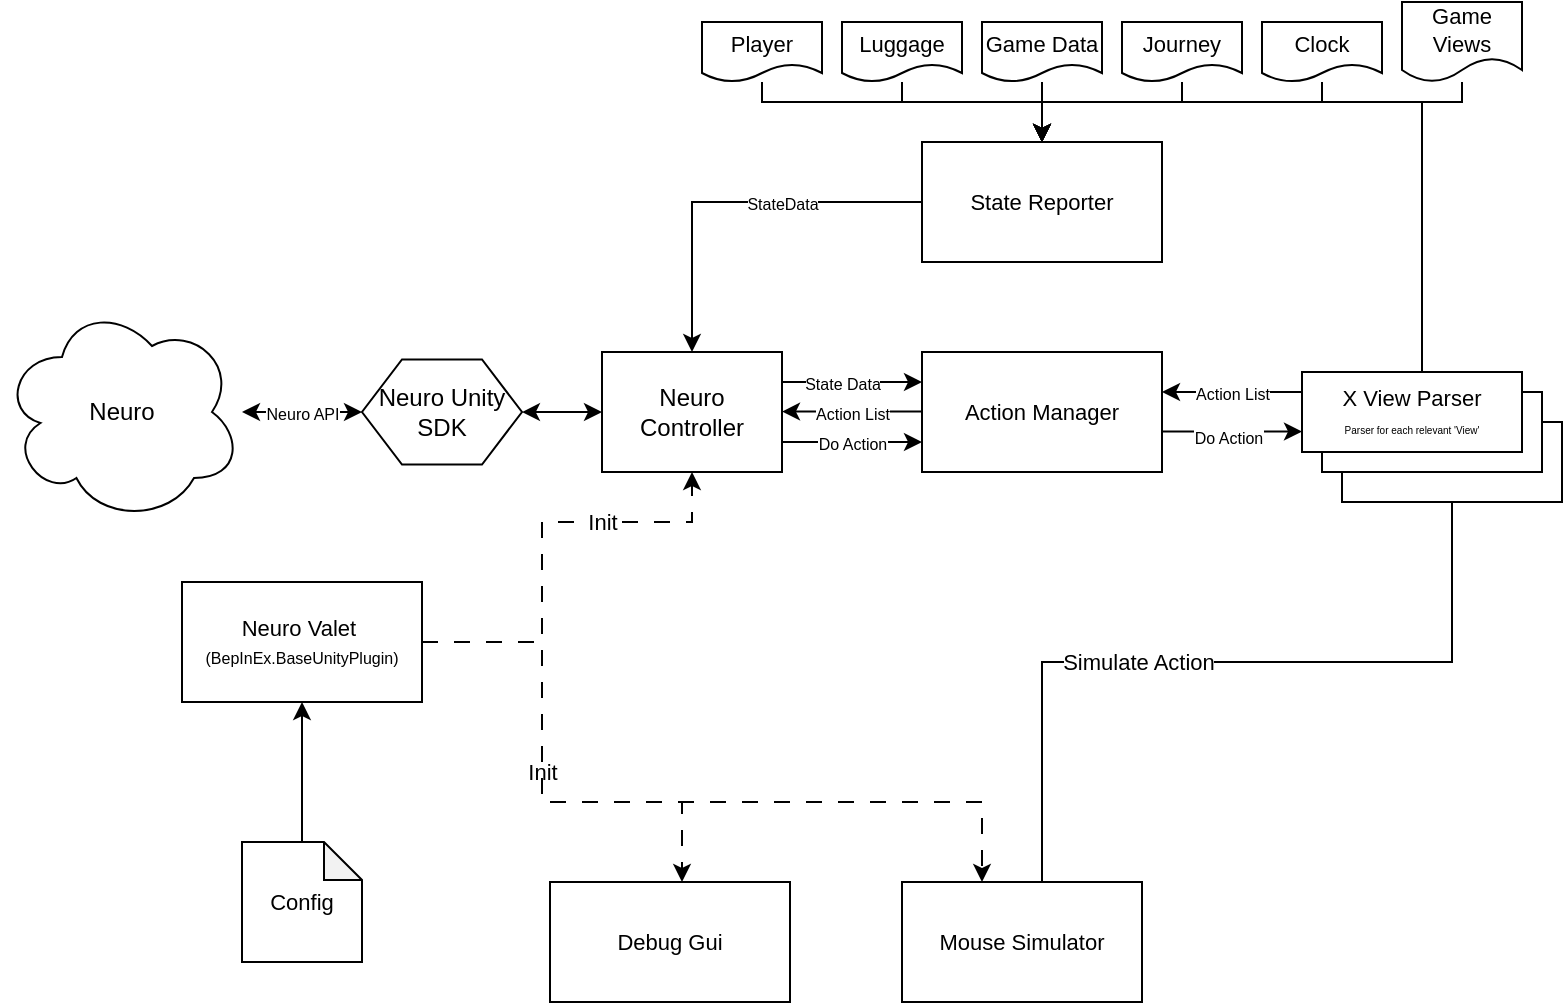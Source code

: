 <mxfile version="28.0.9">
  <diagram name="‫עמוד-1‬" id="l02C7UReTLEdAcKypzuA">
    <mxGraphModel dx="1455" dy="515" grid="1" gridSize="10" guides="1" tooltips="1" connect="1" arrows="1" fold="1" page="1" pageScale="1" pageWidth="827" pageHeight="1169" math="0" shadow="0">
      <root>
        <mxCell id="0" />
        <mxCell id="1" parent="0" />
        <mxCell id="Bq_EVa2V1ZL1fmEeLUb7-54" value="Simulate Action" style="edgeStyle=orthogonalEdgeStyle;shape=connector;rounded=0;orthogonalLoop=1;jettySize=auto;html=1;entryX=0.585;entryY=-0.002;entryDx=0;entryDy=0;strokeColor=default;align=center;verticalAlign=middle;fontFamily=Helvetica;fontSize=11;fontColor=default;labelBackgroundColor=default;startArrow=none;startFill=0;endArrow=classic;entryPerimeter=0;" edge="1" parent="1" source="Bq_EVa2V1ZL1fmEeLUb7-46" target="Bq_EVa2V1ZL1fmEeLUb7-15">
          <mxGeometry relative="1" as="geometry">
            <Array as="points">
              <mxPoint x="745" y="360" />
              <mxPoint x="540" y="360" />
              <mxPoint x="540" y="510" />
            </Array>
          </mxGeometry>
        </mxCell>
        <mxCell id="Bq_EVa2V1ZL1fmEeLUb7-46" value="" style="rounded=0;whiteSpace=wrap;html=1;fontFamily=Helvetica;fontSize=11;fontColor=default;labelBackgroundColor=default;" vertex="1" parent="1">
          <mxGeometry x="690" y="240" width="110" height="40" as="geometry" />
        </mxCell>
        <mxCell id="Bq_EVa2V1ZL1fmEeLUb7-47" value="" style="rounded=0;whiteSpace=wrap;html=1;fontFamily=Helvetica;fontSize=11;fontColor=default;labelBackgroundColor=default;" vertex="1" parent="1">
          <mxGeometry x="680" y="225" width="110" height="40" as="geometry" />
        </mxCell>
        <mxCell id="Bq_EVa2V1ZL1fmEeLUb7-1" value="Neuro" style="ellipse;shape=cloud;whiteSpace=wrap;html=1;" vertex="1" parent="1">
          <mxGeometry x="20" y="180" width="120" height="110" as="geometry" />
        </mxCell>
        <mxCell id="Bq_EVa2V1ZL1fmEeLUb7-4" value="&lt;font style=&quot;font-size: 8px;&quot;&gt;Neuro API&lt;/font&gt;" style="edgeStyle=orthogonalEdgeStyle;rounded=0;orthogonalLoop=1;jettySize=auto;html=1;startArrow=classic;startFill=1;exitX=0;exitY=0.5;exitDx=0;exitDy=0;" edge="1" parent="1" source="Bq_EVa2V1ZL1fmEeLUb7-6" target="Bq_EVa2V1ZL1fmEeLUb7-1">
          <mxGeometry relative="1" as="geometry">
            <mxPoint x="230" y="235" as="sourcePoint" />
          </mxGeometry>
        </mxCell>
        <mxCell id="Bq_EVa2V1ZL1fmEeLUb7-8" style="edgeStyle=orthogonalEdgeStyle;rounded=0;orthogonalLoop=1;jettySize=auto;html=1;entryX=0;entryY=0.5;entryDx=0;entryDy=0;startArrow=classic;startFill=1;" edge="1" parent="1" source="Bq_EVa2V1ZL1fmEeLUb7-6" target="Bq_EVa2V1ZL1fmEeLUb7-7">
          <mxGeometry relative="1" as="geometry" />
        </mxCell>
        <mxCell id="Bq_EVa2V1ZL1fmEeLUb7-6" value="Neuro Unity SDK" style="shape=hexagon;perimeter=hexagonPerimeter2;whiteSpace=wrap;html=1;fixedSize=1;" vertex="1" parent="1">
          <mxGeometry x="200" y="208.75" width="80" height="52.5" as="geometry" />
        </mxCell>
        <mxCell id="Bq_EVa2V1ZL1fmEeLUb7-20" value="&lt;font style=&quot;font-size: 8px;&quot;&gt;StateData&lt;/font&gt;" style="shape=connector;rounded=0;orthogonalLoop=1;jettySize=auto;html=1;entryX=0;entryY=0.5;entryDx=0;entryDy=0;strokeColor=default;align=center;verticalAlign=middle;fontFamily=Helvetica;fontSize=11;fontColor=default;labelBackgroundColor=default;startArrow=classic;startFill=1;endArrow=none;edgeStyle=orthogonalEdgeStyle;endFill=0;" edge="1" parent="1" source="Bq_EVa2V1ZL1fmEeLUb7-7" target="Bq_EVa2V1ZL1fmEeLUb7-19">
          <mxGeometry x="0.263" relative="1" as="geometry">
            <Array as="points">
              <mxPoint x="365" y="130" />
            </Array>
            <mxPoint as="offset" />
          </mxGeometry>
        </mxCell>
        <mxCell id="Bq_EVa2V1ZL1fmEeLUb7-34" value="&lt;font style=&quot;font-size: 8px;&quot;&gt;Do Action&lt;/font&gt;" style="edgeStyle=orthogonalEdgeStyle;shape=connector;rounded=0;orthogonalLoop=1;jettySize=auto;html=1;entryX=0;entryY=0.25;entryDx=0;entryDy=0;strokeColor=default;align=center;verticalAlign=middle;fontFamily=Helvetica;fontSize=11;fontColor=default;labelBackgroundColor=default;startArrow=none;startFill=0;endArrow=classic;" edge="1" parent="1">
          <mxGeometry relative="1" as="geometry">
            <mxPoint x="410" y="250" as="sourcePoint" />
            <mxPoint x="480" y="250" as="targetPoint" />
            <Array as="points">
              <mxPoint x="430" y="250" />
              <mxPoint x="430" y="250" />
            </Array>
          </mxGeometry>
        </mxCell>
        <mxCell id="Bq_EVa2V1ZL1fmEeLUb7-35" value="&lt;font style=&quot;font-size: 8px;&quot;&gt;State Data&lt;/font&gt;" style="edgeStyle=orthogonalEdgeStyle;shape=connector;rounded=0;orthogonalLoop=1;jettySize=auto;html=1;entryX=0;entryY=0.25;entryDx=0;entryDy=0;strokeColor=default;align=center;verticalAlign=middle;fontFamily=Helvetica;fontSize=11;fontColor=default;labelBackgroundColor=default;startArrow=none;startFill=0;endArrow=classic;" edge="1" parent="1" source="Bq_EVa2V1ZL1fmEeLUb7-7" target="Bq_EVa2V1ZL1fmEeLUb7-22">
          <mxGeometry x="-0.143" relative="1" as="geometry">
            <Array as="points">
              <mxPoint x="430" y="220" />
              <mxPoint x="430" y="220" />
            </Array>
            <mxPoint as="offset" />
          </mxGeometry>
        </mxCell>
        <mxCell id="Bq_EVa2V1ZL1fmEeLUb7-7" value="Neuro Controller" style="rounded=0;whiteSpace=wrap;html=1;" vertex="1" parent="1">
          <mxGeometry x="320" y="205" width="90" height="60" as="geometry" />
        </mxCell>
        <mxCell id="Bq_EVa2V1ZL1fmEeLUb7-12" value="Init" style="edgeStyle=orthogonalEdgeStyle;shape=connector;rounded=0;orthogonalLoop=1;jettySize=auto;html=1;entryX=0.5;entryY=1;entryDx=0;entryDy=0;strokeColor=default;align=center;verticalAlign=middle;fontFamily=Helvetica;fontSize=11;fontColor=default;labelBackgroundColor=default;startArrow=none;startFill=0;endArrow=classic;dashed=1;dashPattern=8 8;exitX=1;exitY=0.5;exitDx=0;exitDy=0;" edge="1" parent="1" source="Bq_EVa2V1ZL1fmEeLUb7-9" target="Bq_EVa2V1ZL1fmEeLUb7-7">
          <mxGeometry x="0.364" relative="1" as="geometry">
            <Array as="points">
              <mxPoint x="290" y="350" />
              <mxPoint x="290" y="290" />
              <mxPoint x="365" y="290" />
            </Array>
            <mxPoint as="offset" />
          </mxGeometry>
        </mxCell>
        <mxCell id="Bq_EVa2V1ZL1fmEeLUb7-14" value="Init" style="edgeStyle=orthogonalEdgeStyle;shape=connector;rounded=0;orthogonalLoop=1;jettySize=auto;html=1;strokeColor=default;align=center;verticalAlign=middle;fontFamily=Helvetica;fontSize=11;fontColor=default;labelBackgroundColor=default;startArrow=none;startFill=0;endArrow=classic;dashed=1;dashPattern=8 8;" edge="1" parent="1" source="Bq_EVa2V1ZL1fmEeLUb7-9" target="Bq_EVa2V1ZL1fmEeLUb7-13">
          <mxGeometry relative="1" as="geometry">
            <Array as="points">
              <mxPoint x="290" y="350" />
              <mxPoint x="290" y="430" />
              <mxPoint x="360" y="430" />
            </Array>
          </mxGeometry>
        </mxCell>
        <mxCell id="Bq_EVa2V1ZL1fmEeLUb7-16" style="edgeStyle=orthogonalEdgeStyle;shape=connector;rounded=0;orthogonalLoop=1;jettySize=auto;html=1;strokeColor=default;align=center;verticalAlign=middle;fontFamily=Helvetica;fontSize=11;fontColor=default;labelBackgroundColor=default;startArrow=none;startFill=0;endArrow=classic;dashed=1;dashPattern=8 8;" edge="1" parent="1" source="Bq_EVa2V1ZL1fmEeLUb7-9" target="Bq_EVa2V1ZL1fmEeLUb7-15">
          <mxGeometry relative="1" as="geometry">
            <Array as="points">
              <mxPoint x="290" y="350" />
              <mxPoint x="290" y="430" />
              <mxPoint x="510" y="430" />
            </Array>
          </mxGeometry>
        </mxCell>
        <mxCell id="Bq_EVa2V1ZL1fmEeLUb7-9" value="Neuro Valet&amp;nbsp;&lt;br&gt;&lt;font style=&quot;font-size: 8px;&quot;&gt;(BepInEx.BaseUnityPlugin)&lt;/font&gt;" style="rounded=0;whiteSpace=wrap;html=1;fontFamily=Helvetica;fontSize=11;fontColor=default;labelBackgroundColor=default;" vertex="1" parent="1">
          <mxGeometry x="110" y="320" width="120" height="60" as="geometry" />
        </mxCell>
        <mxCell id="Bq_EVa2V1ZL1fmEeLUb7-13" value="Debug Gui" style="rounded=0;whiteSpace=wrap;html=1;fontFamily=Helvetica;fontSize=11;fontColor=default;labelBackgroundColor=default;" vertex="1" parent="1">
          <mxGeometry x="294" y="470" width="120" height="60" as="geometry" />
        </mxCell>
        <mxCell id="Bq_EVa2V1ZL1fmEeLUb7-15" value="Mouse Simulator" style="rounded=0;whiteSpace=wrap;html=1;fontFamily=Helvetica;fontSize=11;fontColor=default;labelBackgroundColor=default;" vertex="1" parent="1">
          <mxGeometry x="470" y="470" width="120" height="60" as="geometry" />
        </mxCell>
        <mxCell id="Bq_EVa2V1ZL1fmEeLUb7-19" value="State Reporter" style="rounded=0;whiteSpace=wrap;html=1;fontFamily=Helvetica;fontSize=11;fontColor=default;labelBackgroundColor=default;" vertex="1" parent="1">
          <mxGeometry x="480" y="100" width="120" height="60" as="geometry" />
        </mxCell>
        <mxCell id="Bq_EVa2V1ZL1fmEeLUb7-33" value="&lt;font style=&quot;font-size: 8px;&quot;&gt;Action List&lt;/font&gt;" style="edgeStyle=orthogonalEdgeStyle;shape=connector;rounded=0;orthogonalLoop=1;jettySize=auto;html=1;strokeColor=default;align=center;verticalAlign=middle;fontFamily=Helvetica;fontSize=11;fontColor=default;labelBackgroundColor=default;startArrow=none;startFill=0;endArrow=classic;" edge="1" parent="1">
          <mxGeometry x="0.006" relative="1" as="geometry">
            <mxPoint x="480" y="234.8" as="sourcePoint" />
            <mxPoint x="410" y="234.8" as="targetPoint" />
            <Array as="points">
              <mxPoint x="440" y="234.8" />
              <mxPoint x="440" y="234.8" />
            </Array>
            <mxPoint as="offset" />
          </mxGeometry>
        </mxCell>
        <mxCell id="Bq_EVa2V1ZL1fmEeLUb7-48" style="edgeStyle=orthogonalEdgeStyle;shape=connector;rounded=0;orthogonalLoop=1;jettySize=auto;html=1;entryX=0;entryY=0.5;entryDx=0;entryDy=0;strokeColor=default;align=center;verticalAlign=middle;fontFamily=Helvetica;fontSize=11;fontColor=default;labelBackgroundColor=default;startArrow=none;startFill=0;endArrow=classic;" edge="1" parent="1">
          <mxGeometry relative="1" as="geometry">
            <mxPoint x="600" y="244.76" as="sourcePoint" />
            <mxPoint x="670" y="244.76" as="targetPoint" />
          </mxGeometry>
        </mxCell>
        <mxCell id="Bq_EVa2V1ZL1fmEeLUb7-50" value="&lt;font style=&quot;font-size: 8px;&quot;&gt;Do Action&lt;/font&gt;" style="edgeLabel;html=1;align=center;verticalAlign=middle;resizable=0;points=[];fontFamily=Helvetica;fontSize=11;fontColor=default;labelBackgroundColor=default;" vertex="1" connectable="0" parent="Bq_EVa2V1ZL1fmEeLUb7-48">
          <mxGeometry x="-0.055" y="-2" relative="1" as="geometry">
            <mxPoint as="offset" />
          </mxGeometry>
        </mxCell>
        <mxCell id="Bq_EVa2V1ZL1fmEeLUb7-22" value="Action Manager" style="rounded=0;whiteSpace=wrap;html=1;fontFamily=Helvetica;fontSize=11;fontColor=default;labelBackgroundColor=default;" vertex="1" parent="1">
          <mxGeometry x="480" y="205" width="120" height="60" as="geometry" />
        </mxCell>
        <mxCell id="Bq_EVa2V1ZL1fmEeLUb7-28" style="edgeStyle=orthogonalEdgeStyle;shape=connector;rounded=0;orthogonalLoop=1;jettySize=auto;html=1;strokeColor=default;align=center;verticalAlign=middle;fontFamily=Helvetica;fontSize=11;fontColor=default;labelBackgroundColor=default;startArrow=none;startFill=0;endArrow=classic;" edge="1" parent="1" source="Bq_EVa2V1ZL1fmEeLUb7-23" target="Bq_EVa2V1ZL1fmEeLUb7-19">
          <mxGeometry relative="1" as="geometry">
            <Array as="points">
              <mxPoint x="400" y="80" />
              <mxPoint x="540" y="80" />
            </Array>
          </mxGeometry>
        </mxCell>
        <mxCell id="Bq_EVa2V1ZL1fmEeLUb7-23" value="Player" style="shape=document;whiteSpace=wrap;html=1;boundedLbl=1;fontFamily=Helvetica;fontSize=11;fontColor=default;labelBackgroundColor=default;" vertex="1" parent="1">
          <mxGeometry x="370" y="40" width="60" height="30" as="geometry" />
        </mxCell>
        <mxCell id="Bq_EVa2V1ZL1fmEeLUb7-29" style="edgeStyle=orthogonalEdgeStyle;shape=connector;rounded=0;orthogonalLoop=1;jettySize=auto;html=1;entryX=0.5;entryY=0;entryDx=0;entryDy=0;strokeColor=default;align=center;verticalAlign=middle;fontFamily=Helvetica;fontSize=11;fontColor=default;labelBackgroundColor=default;startArrow=none;startFill=0;endArrow=classic;" edge="1" parent="1" source="Bq_EVa2V1ZL1fmEeLUb7-25" target="Bq_EVa2V1ZL1fmEeLUb7-19">
          <mxGeometry relative="1" as="geometry">
            <Array as="points">
              <mxPoint x="470" y="80" />
              <mxPoint x="540" y="80" />
            </Array>
          </mxGeometry>
        </mxCell>
        <mxCell id="Bq_EVa2V1ZL1fmEeLUb7-25" value="Luggage" style="shape=document;whiteSpace=wrap;html=1;boundedLbl=1;fontFamily=Helvetica;fontSize=11;fontColor=default;labelBackgroundColor=default;" vertex="1" parent="1">
          <mxGeometry x="440" y="40" width="60" height="30" as="geometry" />
        </mxCell>
        <mxCell id="Bq_EVa2V1ZL1fmEeLUb7-30" style="edgeStyle=orthogonalEdgeStyle;shape=connector;rounded=0;orthogonalLoop=1;jettySize=auto;html=1;entryX=0.5;entryY=0;entryDx=0;entryDy=0;strokeColor=default;align=center;verticalAlign=middle;fontFamily=Helvetica;fontSize=11;fontColor=default;labelBackgroundColor=default;startArrow=none;startFill=0;endArrow=classic;" edge="1" parent="1" source="Bq_EVa2V1ZL1fmEeLUb7-26" target="Bq_EVa2V1ZL1fmEeLUb7-19">
          <mxGeometry relative="1" as="geometry">
            <Array as="points">
              <mxPoint x="540" y="90" />
              <mxPoint x="540" y="90" />
            </Array>
          </mxGeometry>
        </mxCell>
        <mxCell id="Bq_EVa2V1ZL1fmEeLUb7-26" value="Game Data" style="shape=document;whiteSpace=wrap;html=1;boundedLbl=1;fontFamily=Helvetica;fontSize=11;fontColor=default;labelBackgroundColor=default;" vertex="1" parent="1">
          <mxGeometry x="510" y="40" width="60" height="30" as="geometry" />
        </mxCell>
        <mxCell id="Bq_EVa2V1ZL1fmEeLUb7-31" style="edgeStyle=orthogonalEdgeStyle;shape=connector;rounded=0;orthogonalLoop=1;jettySize=auto;html=1;entryX=0.5;entryY=0;entryDx=0;entryDy=0;strokeColor=default;align=center;verticalAlign=middle;fontFamily=Helvetica;fontSize=11;fontColor=default;labelBackgroundColor=default;startArrow=none;startFill=0;endArrow=classic;" edge="1" parent="1" source="Bq_EVa2V1ZL1fmEeLUb7-27" target="Bq_EVa2V1ZL1fmEeLUb7-19">
          <mxGeometry relative="1" as="geometry">
            <Array as="points">
              <mxPoint x="610" y="80" />
              <mxPoint x="540" y="80" />
            </Array>
          </mxGeometry>
        </mxCell>
        <mxCell id="Bq_EVa2V1ZL1fmEeLUb7-27" value="Journey" style="shape=document;whiteSpace=wrap;html=1;boundedLbl=1;fontFamily=Helvetica;fontSize=11;fontColor=default;labelBackgroundColor=default;" vertex="1" parent="1">
          <mxGeometry x="580" y="40" width="60" height="30" as="geometry" />
        </mxCell>
        <mxCell id="Bq_EVa2V1ZL1fmEeLUb7-49" value="&lt;font style=&quot;font-size: 8px;&quot;&gt;Action List&lt;/font&gt;" style="edgeStyle=orthogonalEdgeStyle;shape=connector;rounded=0;orthogonalLoop=1;jettySize=auto;html=1;entryX=1;entryY=0.5;entryDx=0;entryDy=0;strokeColor=default;align=center;verticalAlign=middle;fontFamily=Helvetica;fontSize=11;fontColor=default;labelBackgroundColor=default;startArrow=none;startFill=0;endArrow=classic;" edge="1" parent="1">
          <mxGeometry relative="1" as="geometry">
            <mxPoint x="670" y="225" as="sourcePoint" />
            <mxPoint x="600" y="225" as="targetPoint" />
          </mxGeometry>
        </mxCell>
        <mxCell id="Bq_EVa2V1ZL1fmEeLUb7-51" style="edgeStyle=orthogonalEdgeStyle;shape=connector;rounded=0;orthogonalLoop=1;jettySize=auto;html=1;entryX=0.5;entryY=0;entryDx=0;entryDy=0;strokeColor=default;align=center;verticalAlign=middle;fontFamily=Helvetica;fontSize=11;fontColor=default;labelBackgroundColor=default;startArrow=none;startFill=0;endArrow=classic;" edge="1" parent="1" source="Bq_EVa2V1ZL1fmEeLUb7-43" target="Bq_EVa2V1ZL1fmEeLUb7-19">
          <mxGeometry relative="1" as="geometry">
            <Array as="points">
              <mxPoint x="730" y="80" />
              <mxPoint x="540" y="80" />
            </Array>
          </mxGeometry>
        </mxCell>
        <mxCell id="Bq_EVa2V1ZL1fmEeLUb7-43" value="X View Parser&lt;br&gt;&lt;font style=&quot;font-size: 5px;&quot;&gt;Parser for each relevant &#39;View&#39;&lt;/font&gt;" style="rounded=0;whiteSpace=wrap;html=1;fontFamily=Helvetica;fontSize=11;fontColor=default;labelBackgroundColor=default;" vertex="1" parent="1">
          <mxGeometry x="670" y="215" width="110" height="40" as="geometry" />
        </mxCell>
        <mxCell id="Bq_EVa2V1ZL1fmEeLUb7-53" style="edgeStyle=orthogonalEdgeStyle;shape=connector;rounded=0;orthogonalLoop=1;jettySize=auto;html=1;strokeColor=default;align=center;verticalAlign=middle;fontFamily=Helvetica;fontSize=11;fontColor=default;labelBackgroundColor=default;startArrow=none;startFill=0;endArrow=classic;" edge="1" parent="1" source="Bq_EVa2V1ZL1fmEeLUb7-52" target="Bq_EVa2V1ZL1fmEeLUb7-19">
          <mxGeometry relative="1" as="geometry">
            <Array as="points">
              <mxPoint x="680" y="80" />
              <mxPoint x="540" y="80" />
            </Array>
          </mxGeometry>
        </mxCell>
        <mxCell id="Bq_EVa2V1ZL1fmEeLUb7-52" value="&lt;div&gt;Clock&lt;/div&gt;" style="shape=document;whiteSpace=wrap;html=1;boundedLbl=1;fontFamily=Helvetica;fontSize=11;fontColor=default;labelBackgroundColor=default;" vertex="1" parent="1">
          <mxGeometry x="650" y="40" width="60" height="30" as="geometry" />
        </mxCell>
        <mxCell id="Bq_EVa2V1ZL1fmEeLUb7-59" style="edgeStyle=orthogonalEdgeStyle;shape=connector;rounded=0;orthogonalLoop=1;jettySize=auto;html=1;strokeColor=default;align=center;verticalAlign=middle;fontFamily=Helvetica;fontSize=11;fontColor=default;labelBackgroundColor=default;startArrow=none;startFill=0;endArrow=classic;" edge="1" parent="1" source="Bq_EVa2V1ZL1fmEeLUb7-58" target="Bq_EVa2V1ZL1fmEeLUb7-9">
          <mxGeometry relative="1" as="geometry">
            <Array as="points">
              <mxPoint x="170" y="430" />
              <mxPoint x="170" y="430" />
            </Array>
          </mxGeometry>
        </mxCell>
        <mxCell id="Bq_EVa2V1ZL1fmEeLUb7-58" value="Config" style="shape=note;whiteSpace=wrap;html=1;backgroundOutline=1;darkOpacity=0.05;fontFamily=Helvetica;fontSize=11;fontColor=default;labelBackgroundColor=default;size=19;" vertex="1" parent="1">
          <mxGeometry x="140" y="450" width="60" height="60" as="geometry" />
        </mxCell>
        <mxCell id="Bq_EVa2V1ZL1fmEeLUb7-62" style="edgeStyle=orthogonalEdgeStyle;shape=connector;rounded=0;orthogonalLoop=1;jettySize=auto;html=1;strokeColor=default;align=center;verticalAlign=middle;fontFamily=Helvetica;fontSize=11;fontColor=default;labelBackgroundColor=default;startArrow=none;startFill=0;endArrow=classic;" edge="1" parent="1" source="Bq_EVa2V1ZL1fmEeLUb7-61" target="Bq_EVa2V1ZL1fmEeLUb7-19">
          <mxGeometry relative="1" as="geometry">
            <Array as="points">
              <mxPoint x="750" y="80" />
              <mxPoint x="540" y="80" />
            </Array>
          </mxGeometry>
        </mxCell>
        <mxCell id="Bq_EVa2V1ZL1fmEeLUb7-61" value="Game Views" style="shape=document;whiteSpace=wrap;html=1;boundedLbl=1;fontFamily=Helvetica;fontSize=11;fontColor=default;labelBackgroundColor=default;" vertex="1" parent="1">
          <mxGeometry x="720" y="30" width="60" height="40" as="geometry" />
        </mxCell>
      </root>
    </mxGraphModel>
  </diagram>
</mxfile>
